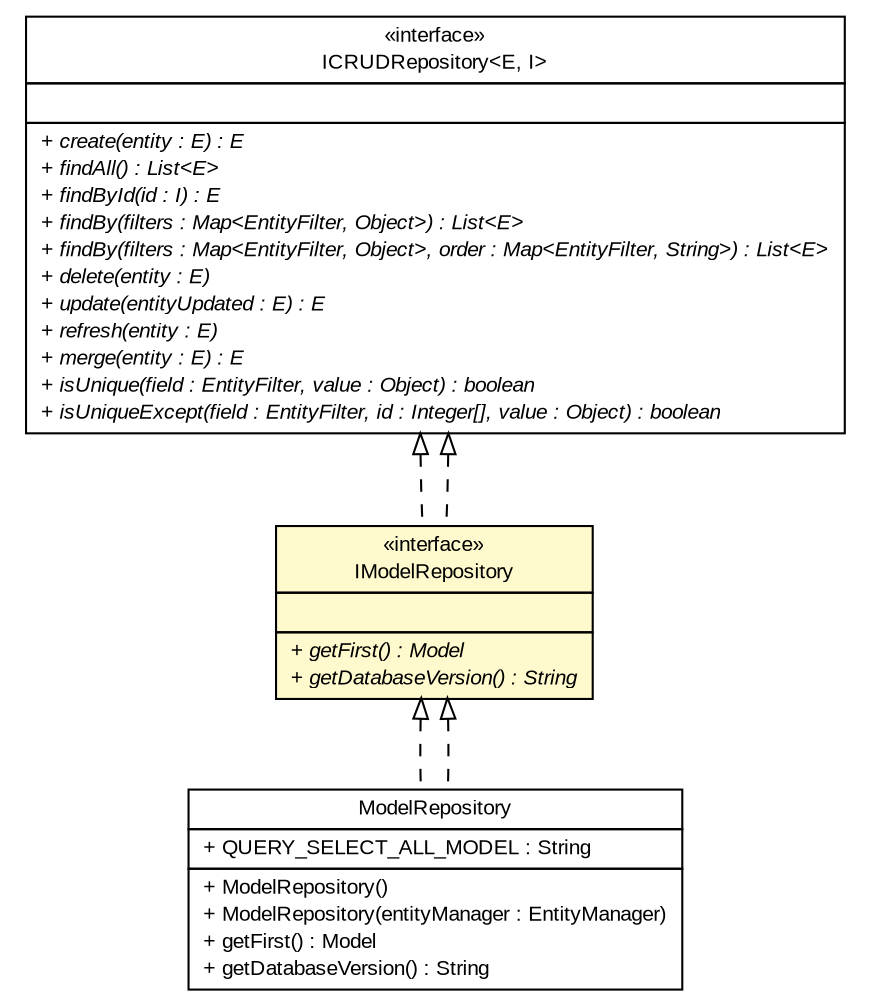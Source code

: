 #!/usr/local/bin/dot
#
# Class diagram 
# Generated by UMLGraph version R5_6-24-gf6e263 (http://www.umlgraph.org/)
#

digraph G {
	edge [fontname="arial",fontsize=10,labelfontname="arial",labelfontsize=10];
	node [fontname="arial",fontsize=10,shape=plaintext];
	nodesep=0.25;
	ranksep=0.5;
	// gov.sandia.cf.dao.ICRUDRepository<E, I>
	c168214 [label=<<table title="gov.sandia.cf.dao.ICRUDRepository" border="0" cellborder="1" cellspacing="0" cellpadding="2" port="p" href="./ICRUDRepository.html">
		<tr><td><table border="0" cellspacing="0" cellpadding="1">
<tr><td align="center" balign="center"> &#171;interface&#187; </td></tr>
<tr><td align="center" balign="center"> ICRUDRepository&lt;E, I&gt; </td></tr>
		</table></td></tr>
		<tr><td><table border="0" cellspacing="0" cellpadding="1">
<tr><td align="left" balign="left">  </td></tr>
		</table></td></tr>
		<tr><td><table border="0" cellspacing="0" cellpadding="1">
<tr><td align="left" balign="left"><font face="arial italic" point-size="10.0"> + create(entity : E) : E </font></td></tr>
<tr><td align="left" balign="left"><font face="arial italic" point-size="10.0"> + findAll() : List&lt;E&gt; </font></td></tr>
<tr><td align="left" balign="left"><font face="arial italic" point-size="10.0"> + findById(id : I) : E </font></td></tr>
<tr><td align="left" balign="left"><font face="arial italic" point-size="10.0"> + findBy(filters : Map&lt;EntityFilter, Object&gt;) : List&lt;E&gt; </font></td></tr>
<tr><td align="left" balign="left"><font face="arial italic" point-size="10.0"> + findBy(filters : Map&lt;EntityFilter, Object&gt;, order : Map&lt;EntityFilter, String&gt;) : List&lt;E&gt; </font></td></tr>
<tr><td align="left" balign="left"><font face="arial italic" point-size="10.0"> + delete(entity : E) </font></td></tr>
<tr><td align="left" balign="left"><font face="arial italic" point-size="10.0"> + update(entityUpdated : E) : E </font></td></tr>
<tr><td align="left" balign="left"><font face="arial italic" point-size="10.0"> + refresh(entity : E) </font></td></tr>
<tr><td align="left" balign="left"><font face="arial italic" point-size="10.0"> + merge(entity : E) : E </font></td></tr>
<tr><td align="left" balign="left"><font face="arial italic" point-size="10.0"> + isUnique(field : EntityFilter, value : Object) : boolean </font></td></tr>
<tr><td align="left" balign="left"><font face="arial italic" point-size="10.0"> + isUniqueExcept(field : EntityFilter, id : Integer[], value : Object) : boolean </font></td></tr>
		</table></td></tr>
		</table>>, URL="./ICRUDRepository.html", fontname="arial", fontcolor="black", fontsize=10.0];
	// gov.sandia.cf.dao.IModelRepository
	c168227 [label=<<table title="gov.sandia.cf.dao.IModelRepository" border="0" cellborder="1" cellspacing="0" cellpadding="2" port="p" bgcolor="lemonChiffon" href="./IModelRepository.html">
		<tr><td><table border="0" cellspacing="0" cellpadding="1">
<tr><td align="center" balign="center"> &#171;interface&#187; </td></tr>
<tr><td align="center" balign="center"> IModelRepository </td></tr>
		</table></td></tr>
		<tr><td><table border="0" cellspacing="0" cellpadding="1">
<tr><td align="left" balign="left">  </td></tr>
		</table></td></tr>
		<tr><td><table border="0" cellspacing="0" cellpadding="1">
<tr><td align="left" balign="left"><font face="arial italic" point-size="10.0"> + getFirst() : Model </font></td></tr>
<tr><td align="left" balign="left"><font face="arial italic" point-size="10.0"> + getDatabaseVersion() : String </font></td></tr>
		</table></td></tr>
		</table>>, URL="./IModelRepository.html", fontname="arial", fontcolor="black", fontsize=10.0];
	// gov.sandia.cf.dao.impl.ModelRepository
	c168241 [label=<<table title="gov.sandia.cf.dao.impl.ModelRepository" border="0" cellborder="1" cellspacing="0" cellpadding="2" port="p" href="./impl/ModelRepository.html">
		<tr><td><table border="0" cellspacing="0" cellpadding="1">
<tr><td align="center" balign="center"> ModelRepository </td></tr>
		</table></td></tr>
		<tr><td><table border="0" cellspacing="0" cellpadding="1">
<tr><td align="left" balign="left"> + QUERY_SELECT_ALL_MODEL : String </td></tr>
		</table></td></tr>
		<tr><td><table border="0" cellspacing="0" cellpadding="1">
<tr><td align="left" balign="left"> + ModelRepository() </td></tr>
<tr><td align="left" balign="left"> + ModelRepository(entityManager : EntityManager) </td></tr>
<tr><td align="left" balign="left"> + getFirst() : Model </td></tr>
<tr><td align="left" balign="left"> + getDatabaseVersion() : String </td></tr>
		</table></td></tr>
		</table>>, URL="./impl/ModelRepository.html", fontname="arial", fontcolor="black", fontsize=10.0];
	//gov.sandia.cf.dao.IModelRepository implements gov.sandia.cf.dao.ICRUDRepository<E, I>
	c168214:p -> c168227:p [dir=back,arrowtail=empty,style=dashed];
	//gov.sandia.cf.dao.impl.ModelRepository implements gov.sandia.cf.dao.IModelRepository
	c168227:p -> c168241:p [dir=back,arrowtail=empty,style=dashed];
	//gov.sandia.cf.dao.IModelRepository implements gov.sandia.cf.dao.ICRUDRepository<E, I>
	c168214:p -> c168227:p [dir=back,arrowtail=empty,style=dashed];
	//gov.sandia.cf.dao.impl.ModelRepository implements gov.sandia.cf.dao.IModelRepository
	c168227:p -> c168241:p [dir=back,arrowtail=empty,style=dashed];
}

